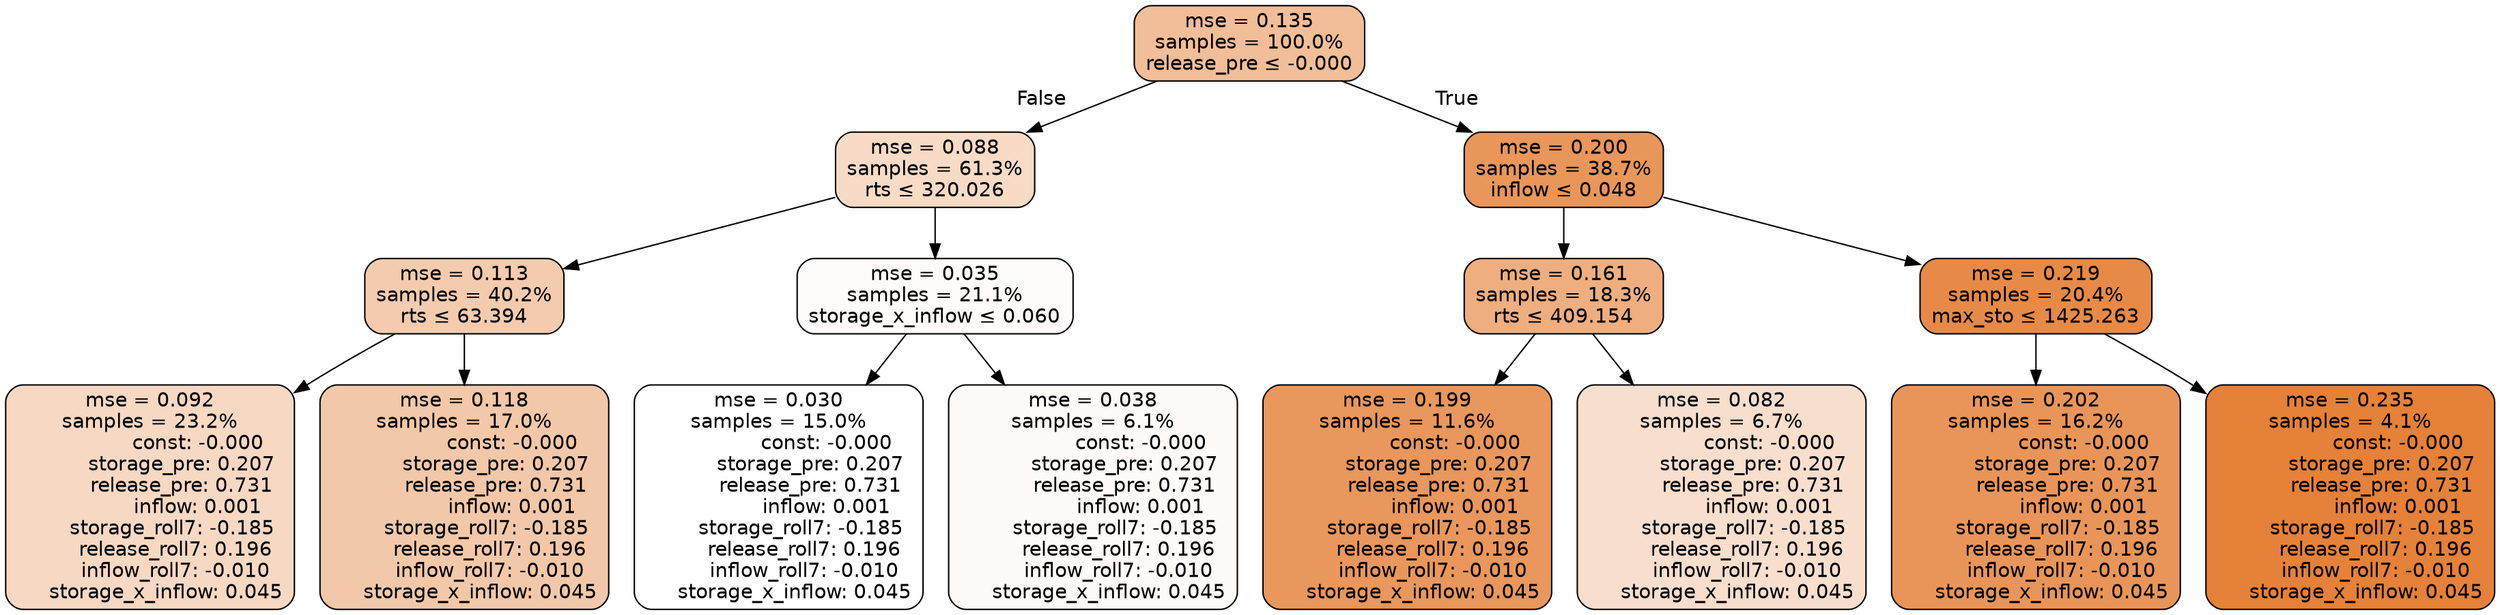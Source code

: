 digraph tree {
node [shape=rectangle, style="filled, rounded", color="black", fontname=helvetica] ;
edge [fontname=helvetica] ;
	"0" [label="mse = 0.135
samples = 100.0%
release_pre &le; -0.000", fillcolor="#f1be99"]
	"1" [label="mse = 0.088
samples = 61.3%
rts &le; 320.026", fillcolor="#f7dbc6"]
	"2" [label="mse = 0.113
samples = 40.2%
rts &le; 63.394", fillcolor="#f4cbae"]
	"3" [label="mse = 0.092
samples = 23.2%
               const: -0.000
          storage_pre: 0.207
          release_pre: 0.731
               inflow: 0.001
       storage_roll7: -0.185
        release_roll7: 0.196
        inflow_roll7: -0.010
     storage_x_inflow: 0.045", fillcolor="#f7d8c3"]
	"4" [label="mse = 0.118
samples = 17.0%
               const: -0.000
          storage_pre: 0.207
          release_pre: 0.731
               inflow: 0.001
       storage_roll7: -0.185
        release_roll7: 0.196
        inflow_roll7: -0.010
     storage_x_inflow: 0.045", fillcolor="#f3c8a9"]
	"5" [label="mse = 0.035
samples = 21.1%
storage_x_inflow &le; 0.060", fillcolor="#fefbfa"]
	"6" [label="mse = 0.030
samples = 15.0%
               const: -0.000
          storage_pre: 0.207
          release_pre: 0.731
               inflow: 0.001
       storage_roll7: -0.185
        release_roll7: 0.196
        inflow_roll7: -0.010
     storage_x_inflow: 0.045", fillcolor="#ffffff"]
	"7" [label="mse = 0.038
samples = 6.1%
               const: -0.000
          storage_pre: 0.207
          release_pre: 0.731
               inflow: 0.001
       storage_roll7: -0.185
        release_roll7: 0.196
        inflow_roll7: -0.010
     storage_x_inflow: 0.045", fillcolor="#fdfaf7"]
	"8" [label="mse = 0.200
samples = 38.7%
inflow &le; 0.048", fillcolor="#e9965b"]
	"9" [label="mse = 0.161
samples = 18.3%
rts &le; 409.154", fillcolor="#eeae80"]
	"10" [label="mse = 0.199
samples = 11.6%
               const: -0.000
          storage_pre: 0.207
          release_pre: 0.731
               inflow: 0.001
       storage_roll7: -0.185
        release_roll7: 0.196
        inflow_roll7: -0.010
     storage_x_inflow: 0.045", fillcolor="#e9975c"]
	"11" [label="mse = 0.082
samples = 6.7%
               const: -0.000
          storage_pre: 0.207
          release_pre: 0.731
               inflow: 0.001
       storage_roll7: -0.185
        release_roll7: 0.196
        inflow_roll7: -0.010
     storage_x_inflow: 0.045", fillcolor="#f8decc"]
	"12" [label="mse = 0.219
samples = 20.4%
max_sto &le; 1425.263", fillcolor="#e78a48"]
	"13" [label="mse = 0.202
samples = 16.2%
               const: -0.000
          storage_pre: 0.207
          release_pre: 0.731
               inflow: 0.001
       storage_roll7: -0.185
        release_roll7: 0.196
        inflow_roll7: -0.010
     storage_x_inflow: 0.045", fillcolor="#e99559"]
	"14" [label="mse = 0.235
samples = 4.1%
               const: -0.000
          storage_pre: 0.207
          release_pre: 0.731
               inflow: 0.001
       storage_roll7: -0.185
        release_roll7: 0.196
        inflow_roll7: -0.010
     storage_x_inflow: 0.045", fillcolor="#e58139"]

	"0" -> "1" [labeldistance=2.5, labelangle=45, headlabel="False"]
	"1" -> "2"
	"2" -> "3"
	"2" -> "4"
	"1" -> "5"
	"5" -> "6"
	"5" -> "7"
	"0" -> "8" [labeldistance=2.5, labelangle=-45, headlabel="True"]
	"8" -> "9"
	"9" -> "10"
	"9" -> "11"
	"8" -> "12"
	"12" -> "13"
	"12" -> "14"
}